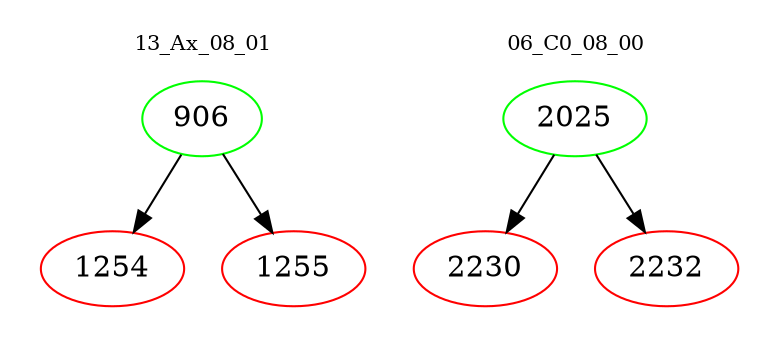 digraph{
subgraph cluster_0 {
color = white
label = "13_Ax_08_01";
fontsize=10;
T0_906 [label="906", color="green"]
T0_906 -> T0_1254 [color="black"]
T0_1254 [label="1254", color="red"]
T0_906 -> T0_1255 [color="black"]
T0_1255 [label="1255", color="red"]
}
subgraph cluster_1 {
color = white
label = "06_C0_08_00";
fontsize=10;
T1_2025 [label="2025", color="green"]
T1_2025 -> T1_2230 [color="black"]
T1_2230 [label="2230", color="red"]
T1_2025 -> T1_2232 [color="black"]
T1_2232 [label="2232", color="red"]
}
}
